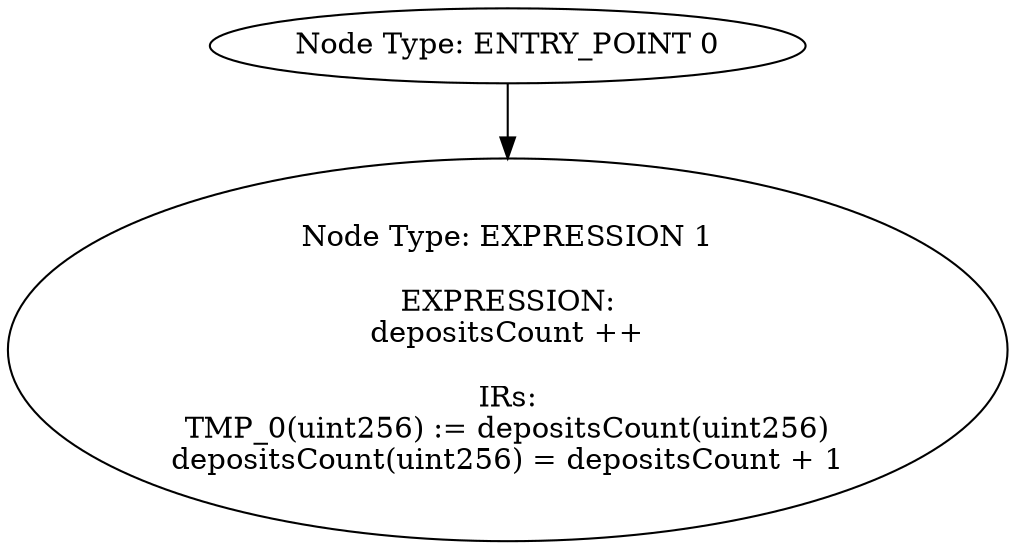 digraph{
0[label="Node Type: ENTRY_POINT 0
"];
0->1;
1[label="Node Type: EXPRESSION 1

EXPRESSION:
depositsCount ++

IRs:
TMP_0(uint256) := depositsCount(uint256)
depositsCount(uint256) = depositsCount + 1"];
}

